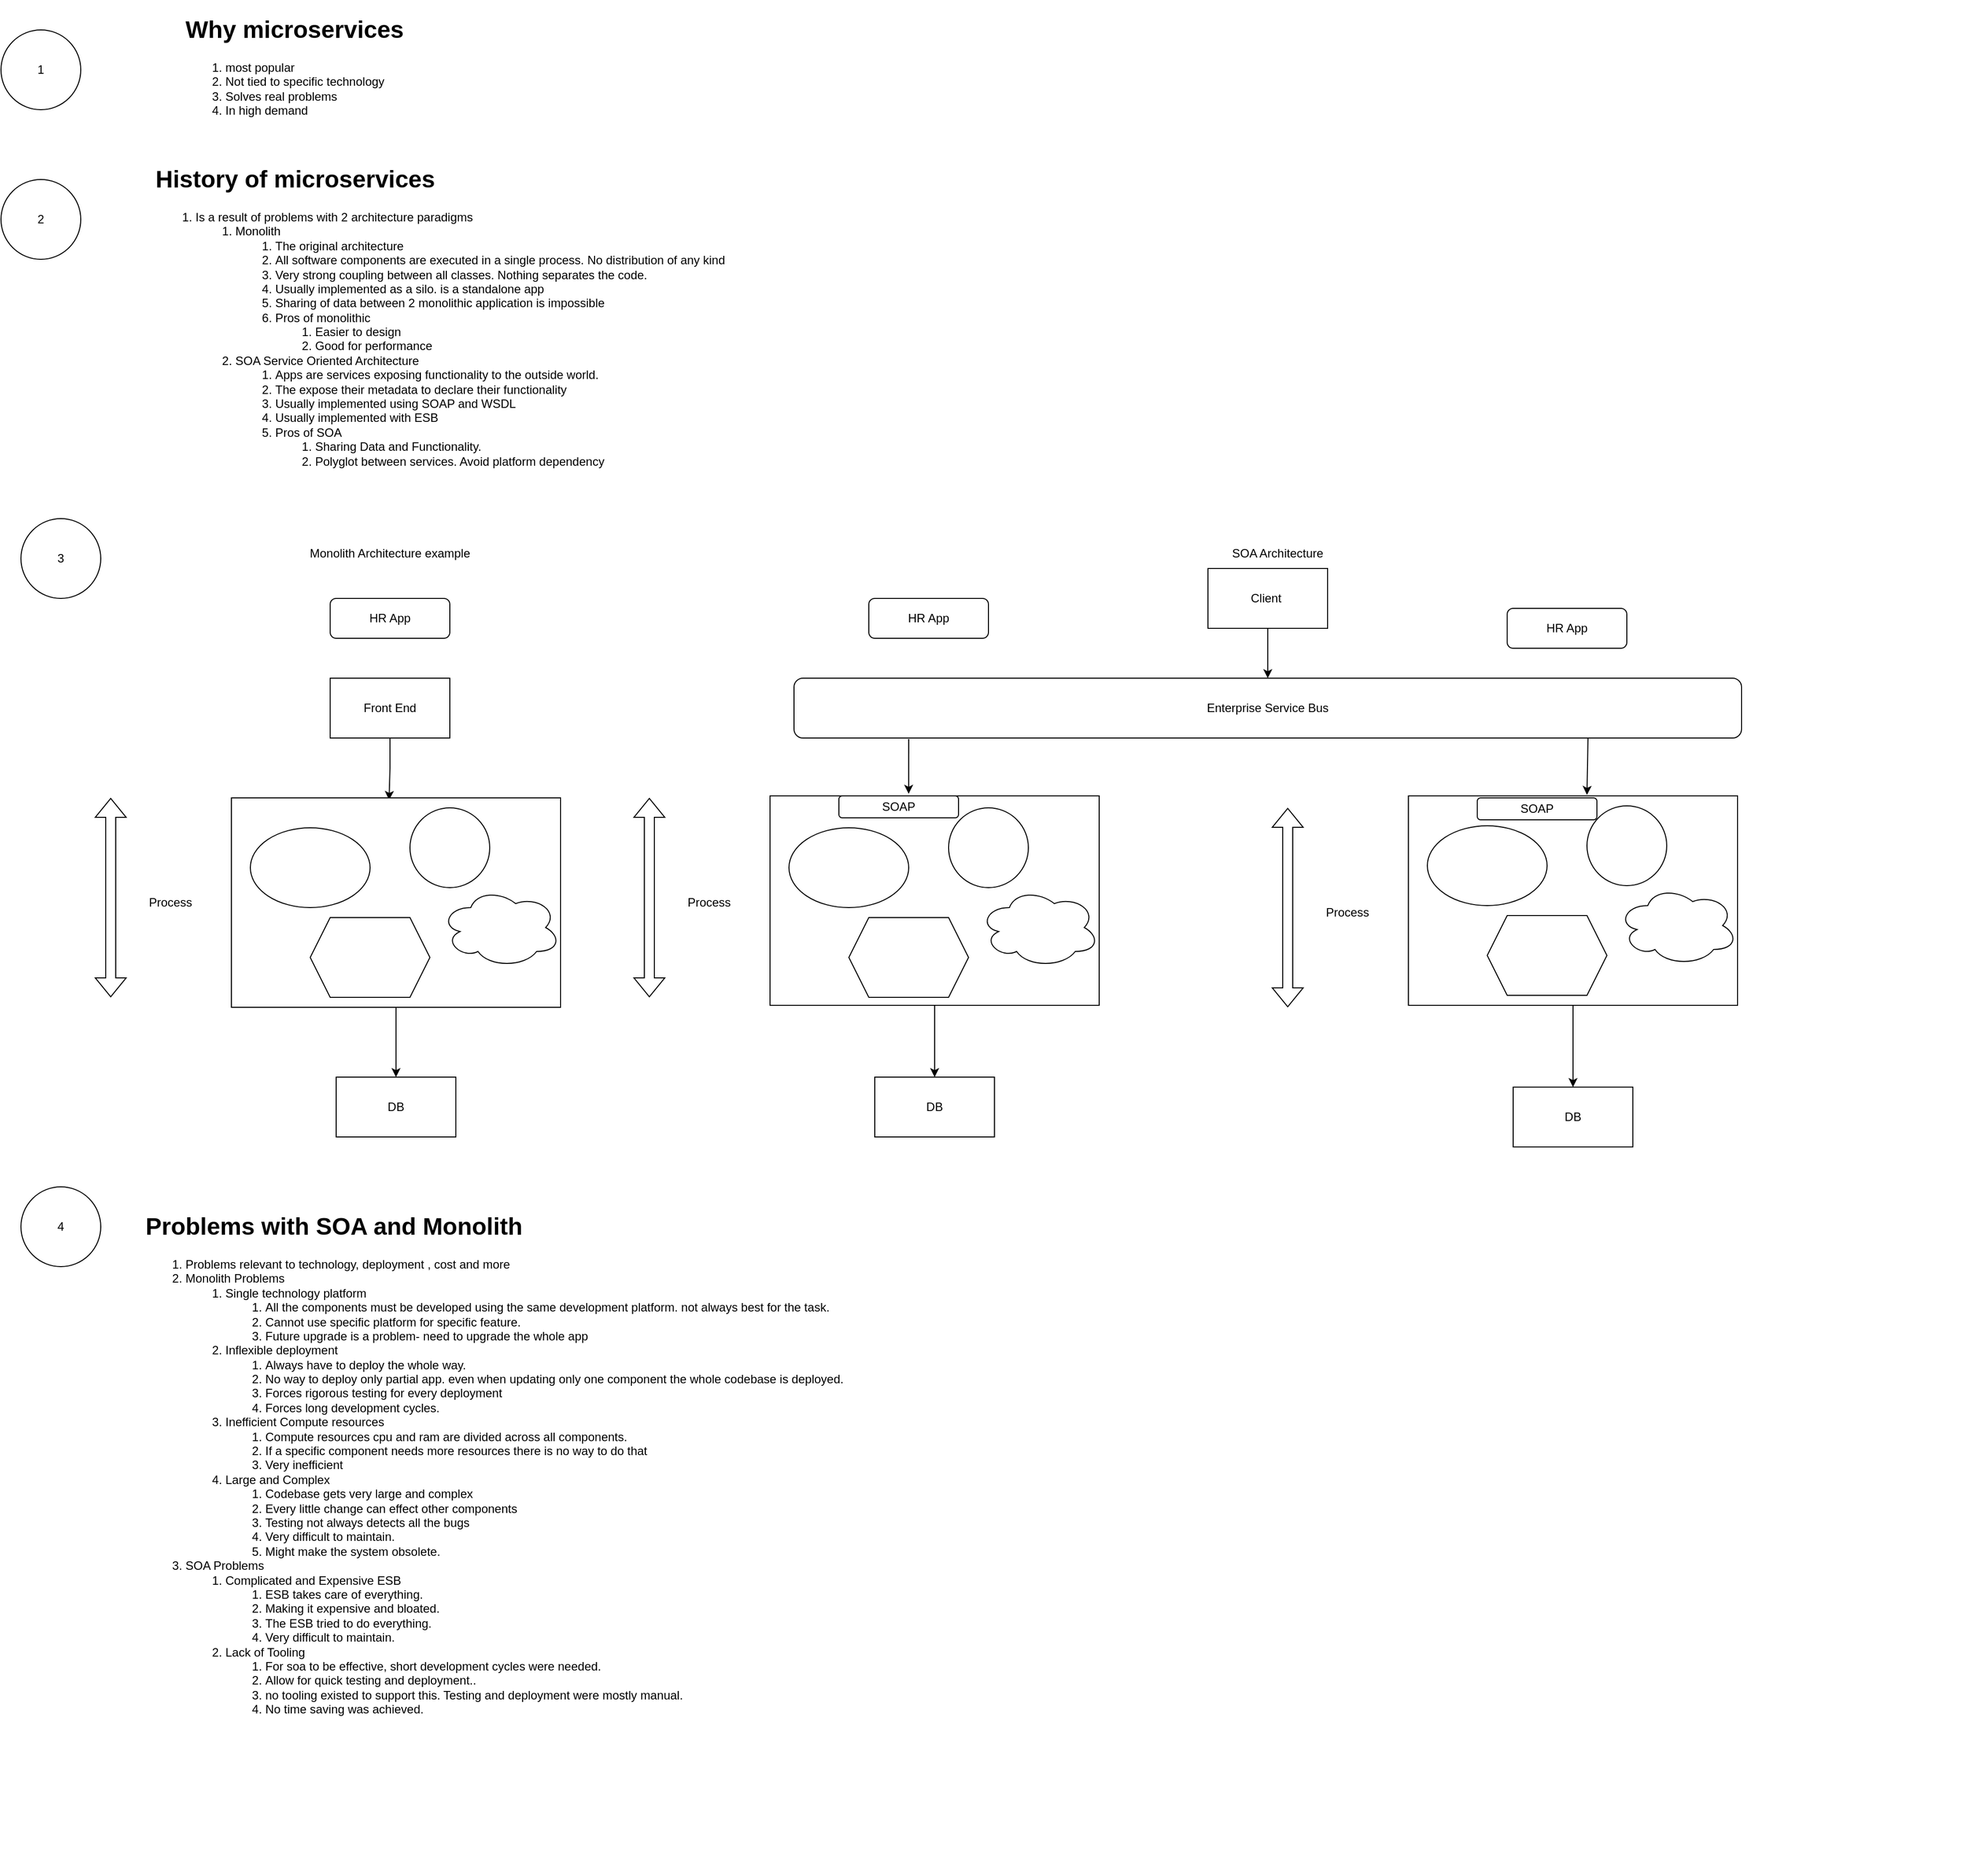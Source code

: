 <mxfile version="21.4.0" type="github" pages="7">
  <diagram name="Introduction" id="pCYoApze2mlJDBtpFGO-">
    <mxGraphModel dx="954" dy="616" grid="1" gridSize="10" guides="1" tooltips="1" connect="1" arrows="1" fold="1" page="1" pageScale="1" pageWidth="3300" pageHeight="4681" math="0" shadow="0">
      <root>
        <mxCell id="0" />
        <mxCell id="1" parent="0" />
        <mxCell id="_pW_XKn8Rst2uhFRbYtF-1" value="&lt;h1&gt;Why microservices&lt;/h1&gt;&lt;div&gt;&lt;ol&gt;&lt;li&gt;most popular&lt;/li&gt;&lt;li&gt;Not tied to specific technology&lt;/li&gt;&lt;li&gt;Solves real problems&lt;/li&gt;&lt;li&gt;In high demand&lt;/li&gt;&lt;/ol&gt;&lt;/div&gt;" style="text;html=1;strokeColor=none;fillColor=none;spacing=5;spacingTop=-20;whiteSpace=wrap;overflow=hidden;rounded=0;" vertex="1" parent="1">
          <mxGeometry x="240" y="90" width="1790" height="120" as="geometry" />
        </mxCell>
        <mxCell id="_pW_XKn8Rst2uhFRbYtF-2" value="1" style="ellipse;whiteSpace=wrap;html=1;aspect=fixed;" vertex="1" parent="1">
          <mxGeometry x="60" y="110" width="80" height="80" as="geometry" />
        </mxCell>
        <mxCell id="_pW_XKn8Rst2uhFRbYtF-3" value="&lt;h1&gt;History of microservices&lt;/h1&gt;&lt;div&gt;&lt;ol&gt;&lt;li&gt;Is a result of problems with 2 architecture paradigms&lt;/li&gt;&lt;ol&gt;&lt;li&gt;Monolith&lt;/li&gt;&lt;ol&gt;&lt;li&gt;The original architecture&lt;/li&gt;&lt;li&gt;All software components are executed in a single process. No distribution of any kind&lt;/li&gt;&lt;li&gt;Very strong coupling between all classes. Nothing separates the code.&lt;/li&gt;&lt;li&gt;Usually implemented as a silo. is a standalone app&lt;/li&gt;&lt;li&gt;Sharing of data between 2 monolithic application is impossible&lt;/li&gt;&lt;li&gt;Pros of monolithic&lt;/li&gt;&lt;ol&gt;&lt;li&gt;Easier to design&lt;/li&gt;&lt;li&gt;Good for performance&amp;nbsp;&lt;/li&gt;&lt;/ol&gt;&lt;/ol&gt;&lt;li&gt;SOA Service Oriented Architecture&lt;/li&gt;&lt;ol&gt;&lt;li&gt;Apps are services exposing functionality to the outside world.&amp;nbsp;&lt;/li&gt;&lt;li&gt;The expose their metadata to declare their functionality&lt;/li&gt;&lt;li&gt;Usually implemented using SOAP and WSDL&lt;/li&gt;&lt;li&gt;Usually implemented with ESB&lt;/li&gt;&lt;li&gt;Pros of SOA&lt;/li&gt;&lt;ol&gt;&lt;li&gt;Sharing Data and Functionality.&lt;/li&gt;&lt;li&gt;Polyglot between services. Avoid platform dependency&lt;/li&gt;&lt;/ol&gt;&lt;/ol&gt;&lt;/ol&gt;&lt;/ol&gt;&lt;/div&gt;" style="text;html=1;strokeColor=none;fillColor=none;spacing=5;spacingTop=-20;whiteSpace=wrap;overflow=hidden;rounded=0;" vertex="1" parent="1">
          <mxGeometry x="210" y="240" width="1820" height="320" as="geometry" />
        </mxCell>
        <mxCell id="_pW_XKn8Rst2uhFRbYtF-4" value="2" style="ellipse;whiteSpace=wrap;html=1;aspect=fixed;" vertex="1" parent="1">
          <mxGeometry x="60" y="260" width="80" height="80" as="geometry" />
        </mxCell>
        <mxCell id="_pW_XKn8Rst2uhFRbYtF-5" value="3" style="ellipse;whiteSpace=wrap;html=1;aspect=fixed;" vertex="1" parent="1">
          <mxGeometry x="80" y="600" width="80" height="80" as="geometry" />
        </mxCell>
        <mxCell id="_pW_XKn8Rst2uhFRbYtF-6" value="Monolith Architecture example" style="text;html=1;strokeColor=none;fillColor=none;align=center;verticalAlign=middle;whiteSpace=wrap;rounded=0;" vertex="1" parent="1">
          <mxGeometry x="250" y="620" width="400" height="30" as="geometry" />
        </mxCell>
        <mxCell id="_pW_XKn8Rst2uhFRbYtF-7" value="HR App" style="rounded=1;whiteSpace=wrap;html=1;" vertex="1" parent="1">
          <mxGeometry x="390" y="680" width="120" height="40" as="geometry" />
        </mxCell>
        <mxCell id="_pW_XKn8Rst2uhFRbYtF-14" style="edgeStyle=orthogonalEdgeStyle;rounded=0;orthogonalLoop=1;jettySize=auto;html=1;entryX=0.479;entryY=0.01;entryDx=0;entryDy=0;entryPerimeter=0;" edge="1" parent="1" source="_pW_XKn8Rst2uhFRbYtF-8" target="_pW_XKn8Rst2uhFRbYtF-9">
          <mxGeometry relative="1" as="geometry" />
        </mxCell>
        <mxCell id="_pW_XKn8Rst2uhFRbYtF-8" value="Front End" style="rounded=0;whiteSpace=wrap;html=1;" vertex="1" parent="1">
          <mxGeometry x="390" y="760" width="120" height="60" as="geometry" />
        </mxCell>
        <mxCell id="_pW_XKn8Rst2uhFRbYtF-17" value="" style="edgeStyle=orthogonalEdgeStyle;rounded=0;orthogonalLoop=1;jettySize=auto;html=1;" edge="1" parent="1" source="_pW_XKn8Rst2uhFRbYtF-9" target="_pW_XKn8Rst2uhFRbYtF-16">
          <mxGeometry relative="1" as="geometry" />
        </mxCell>
        <mxCell id="_pW_XKn8Rst2uhFRbYtF-9" value="" style="rounded=0;whiteSpace=wrap;html=1;" vertex="1" parent="1">
          <mxGeometry x="291" y="880" width="330" height="210" as="geometry" />
        </mxCell>
        <mxCell id="_pW_XKn8Rst2uhFRbYtF-10" value="" style="ellipse;whiteSpace=wrap;html=1;" vertex="1" parent="1">
          <mxGeometry x="310" y="910" width="120" height="80" as="geometry" />
        </mxCell>
        <mxCell id="_pW_XKn8Rst2uhFRbYtF-11" value="" style="ellipse;whiteSpace=wrap;html=1;aspect=fixed;" vertex="1" parent="1">
          <mxGeometry x="470" y="890" width="80" height="80" as="geometry" />
        </mxCell>
        <mxCell id="_pW_XKn8Rst2uhFRbYtF-12" value="" style="shape=hexagon;perimeter=hexagonPerimeter2;whiteSpace=wrap;html=1;fixedSize=1;" vertex="1" parent="1">
          <mxGeometry x="370" y="1000" width="120" height="80" as="geometry" />
        </mxCell>
        <mxCell id="_pW_XKn8Rst2uhFRbYtF-15" value="" style="ellipse;shape=cloud;whiteSpace=wrap;html=1;" vertex="1" parent="1">
          <mxGeometry x="501" y="970" width="120" height="80" as="geometry" />
        </mxCell>
        <mxCell id="_pW_XKn8Rst2uhFRbYtF-16" value="DB" style="rounded=0;whiteSpace=wrap;html=1;" vertex="1" parent="1">
          <mxGeometry x="396" y="1160" width="120" height="60" as="geometry" />
        </mxCell>
        <mxCell id="_pW_XKn8Rst2uhFRbYtF-18" value="" style="shape=flexArrow;endArrow=classic;startArrow=classic;html=1;rounded=0;" edge="1" parent="1">
          <mxGeometry width="100" height="100" relative="1" as="geometry">
            <mxPoint x="170" y="1080" as="sourcePoint" />
            <mxPoint x="170" y="880" as="targetPoint" />
          </mxGeometry>
        </mxCell>
        <mxCell id="_pW_XKn8Rst2uhFRbYtF-19" value="Process" style="text;html=1;strokeColor=none;fillColor=none;align=center;verticalAlign=middle;whiteSpace=wrap;rounded=0;" vertex="1" parent="1">
          <mxGeometry x="200" y="970" width="60" height="30" as="geometry" />
        </mxCell>
        <mxCell id="_pW_XKn8Rst2uhFRbYtF-20" value="SOA Architecture" style="text;html=1;strokeColor=none;fillColor=none;align=center;verticalAlign=middle;whiteSpace=wrap;rounded=0;" vertex="1" parent="1">
          <mxGeometry x="1140" y="620" width="400" height="30" as="geometry" />
        </mxCell>
        <mxCell id="_pW_XKn8Rst2uhFRbYtF-21" value="HR App" style="rounded=1;whiteSpace=wrap;html=1;" vertex="1" parent="1">
          <mxGeometry x="930" y="680" width="120" height="40" as="geometry" />
        </mxCell>
        <mxCell id="_pW_XKn8Rst2uhFRbYtF-24" value="" style="edgeStyle=orthogonalEdgeStyle;rounded=0;orthogonalLoop=1;jettySize=auto;html=1;" edge="1" parent="1" source="_pW_XKn8Rst2uhFRbYtF-25" target="_pW_XKn8Rst2uhFRbYtF-30">
          <mxGeometry relative="1" as="geometry" />
        </mxCell>
        <mxCell id="_pW_XKn8Rst2uhFRbYtF-25" value="" style="rounded=0;whiteSpace=wrap;html=1;" vertex="1" parent="1">
          <mxGeometry x="831" y="878" width="330" height="210" as="geometry" />
        </mxCell>
        <mxCell id="_pW_XKn8Rst2uhFRbYtF-26" value="" style="ellipse;whiteSpace=wrap;html=1;" vertex="1" parent="1">
          <mxGeometry x="850" y="910" width="120" height="80" as="geometry" />
        </mxCell>
        <mxCell id="_pW_XKn8Rst2uhFRbYtF-27" value="" style="ellipse;whiteSpace=wrap;html=1;aspect=fixed;" vertex="1" parent="1">
          <mxGeometry x="1010" y="890" width="80" height="80" as="geometry" />
        </mxCell>
        <mxCell id="_pW_XKn8Rst2uhFRbYtF-28" value="" style="shape=hexagon;perimeter=hexagonPerimeter2;whiteSpace=wrap;html=1;fixedSize=1;" vertex="1" parent="1">
          <mxGeometry x="910" y="1000" width="120" height="80" as="geometry" />
        </mxCell>
        <mxCell id="_pW_XKn8Rst2uhFRbYtF-29" value="" style="ellipse;shape=cloud;whiteSpace=wrap;html=1;" vertex="1" parent="1">
          <mxGeometry x="1041" y="970" width="120" height="80" as="geometry" />
        </mxCell>
        <mxCell id="_pW_XKn8Rst2uhFRbYtF-30" value="DB" style="rounded=0;whiteSpace=wrap;html=1;" vertex="1" parent="1">
          <mxGeometry x="936" y="1160" width="120" height="60" as="geometry" />
        </mxCell>
        <mxCell id="_pW_XKn8Rst2uhFRbYtF-31" value="" style="shape=flexArrow;endArrow=classic;startArrow=classic;html=1;rounded=0;" edge="1" parent="1">
          <mxGeometry width="100" height="100" relative="1" as="geometry">
            <mxPoint x="710" y="1080" as="sourcePoint" />
            <mxPoint x="710" y="880" as="targetPoint" />
          </mxGeometry>
        </mxCell>
        <mxCell id="_pW_XKn8Rst2uhFRbYtF-32" value="Process" style="text;html=1;strokeColor=none;fillColor=none;align=center;verticalAlign=middle;whiteSpace=wrap;rounded=0;" vertex="1" parent="1">
          <mxGeometry x="740" y="970" width="60" height="30" as="geometry" />
        </mxCell>
        <mxCell id="_pW_XKn8Rst2uhFRbYtF-33" value="HR App" style="rounded=1;whiteSpace=wrap;html=1;" vertex="1" parent="1">
          <mxGeometry x="1570" y="690" width="120" height="40" as="geometry" />
        </mxCell>
        <mxCell id="_pW_XKn8Rst2uhFRbYtF-50" value="" style="edgeStyle=orthogonalEdgeStyle;rounded=0;orthogonalLoop=1;jettySize=auto;html=1;" edge="1" parent="1" source="_pW_XKn8Rst2uhFRbYtF-35" target="_pW_XKn8Rst2uhFRbYtF-45">
          <mxGeometry relative="1" as="geometry" />
        </mxCell>
        <mxCell id="_pW_XKn8Rst2uhFRbYtF-35" value="Client&amp;nbsp;" style="rounded=0;whiteSpace=wrap;html=1;" vertex="1" parent="1">
          <mxGeometry x="1270" y="650" width="120" height="60" as="geometry" />
        </mxCell>
        <mxCell id="_pW_XKn8Rst2uhFRbYtF-36" value="" style="edgeStyle=orthogonalEdgeStyle;rounded=0;orthogonalLoop=1;jettySize=auto;html=1;" edge="1" parent="1" source="_pW_XKn8Rst2uhFRbYtF-37" target="_pW_XKn8Rst2uhFRbYtF-42">
          <mxGeometry relative="1" as="geometry" />
        </mxCell>
        <mxCell id="_pW_XKn8Rst2uhFRbYtF-37" value="" style="rounded=0;whiteSpace=wrap;html=1;" vertex="1" parent="1">
          <mxGeometry x="1471" y="878" width="330" height="210" as="geometry" />
        </mxCell>
        <mxCell id="_pW_XKn8Rst2uhFRbYtF-38" value="" style="ellipse;whiteSpace=wrap;html=1;" vertex="1" parent="1">
          <mxGeometry x="1490" y="908" width="120" height="80" as="geometry" />
        </mxCell>
        <mxCell id="_pW_XKn8Rst2uhFRbYtF-39" value="" style="ellipse;whiteSpace=wrap;html=1;aspect=fixed;" vertex="1" parent="1">
          <mxGeometry x="1650" y="888" width="80" height="80" as="geometry" />
        </mxCell>
        <mxCell id="_pW_XKn8Rst2uhFRbYtF-40" value="" style="shape=hexagon;perimeter=hexagonPerimeter2;whiteSpace=wrap;html=1;fixedSize=1;" vertex="1" parent="1">
          <mxGeometry x="1550" y="998" width="120" height="80" as="geometry" />
        </mxCell>
        <mxCell id="_pW_XKn8Rst2uhFRbYtF-41" value="" style="ellipse;shape=cloud;whiteSpace=wrap;html=1;" vertex="1" parent="1">
          <mxGeometry x="1681" y="968" width="120" height="80" as="geometry" />
        </mxCell>
        <mxCell id="_pW_XKn8Rst2uhFRbYtF-42" value="DB" style="rounded=0;whiteSpace=wrap;html=1;" vertex="1" parent="1">
          <mxGeometry x="1576" y="1170" width="120" height="60" as="geometry" />
        </mxCell>
        <mxCell id="_pW_XKn8Rst2uhFRbYtF-43" value="" style="shape=flexArrow;endArrow=classic;startArrow=classic;html=1;rounded=0;" edge="1" parent="1">
          <mxGeometry width="100" height="100" relative="1" as="geometry">
            <mxPoint x="1350" y="1090" as="sourcePoint" />
            <mxPoint x="1350" y="890" as="targetPoint" />
          </mxGeometry>
        </mxCell>
        <mxCell id="_pW_XKn8Rst2uhFRbYtF-44" value="Process" style="text;html=1;strokeColor=none;fillColor=none;align=center;verticalAlign=middle;whiteSpace=wrap;rounded=0;" vertex="1" parent="1">
          <mxGeometry x="1380" y="980" width="60" height="30" as="geometry" />
        </mxCell>
        <mxCell id="_pW_XKn8Rst2uhFRbYtF-45" value="Enterprise Service Bus" style="rounded=1;whiteSpace=wrap;html=1;" vertex="1" parent="1">
          <mxGeometry x="855" y="760" width="950" height="60" as="geometry" />
        </mxCell>
        <mxCell id="_pW_XKn8Rst2uhFRbYtF-46" value="" style="endArrow=classic;html=1;rounded=0;entryX=0.412;entryY=-0.01;entryDx=0;entryDy=0;entryPerimeter=0;" edge="1" parent="1">
          <mxGeometry width="50" height="50" relative="1" as="geometry">
            <mxPoint x="970" y="821" as="sourcePoint" />
            <mxPoint x="969.96" y="875.9" as="targetPoint" />
          </mxGeometry>
        </mxCell>
        <mxCell id="_pW_XKn8Rst2uhFRbYtF-47" value="" style="endArrow=classic;html=1;rounded=0;exitX=0.124;exitY=1.017;exitDx=0;exitDy=0;exitPerimeter=0;entryX=0.412;entryY=-0.01;entryDx=0;entryDy=0;entryPerimeter=0;" edge="1" parent="1">
          <mxGeometry width="50" height="50" relative="1" as="geometry">
            <mxPoint x="1651" y="820" as="sourcePoint" />
            <mxPoint x="1650" y="877" as="targetPoint" />
          </mxGeometry>
        </mxCell>
        <mxCell id="_pW_XKn8Rst2uhFRbYtF-48" value="SOAP" style="rounded=1;whiteSpace=wrap;html=1;" vertex="1" parent="1">
          <mxGeometry x="900" y="878" width="120" height="22" as="geometry" />
        </mxCell>
        <mxCell id="_pW_XKn8Rst2uhFRbYtF-49" value="SOAP" style="rounded=1;whiteSpace=wrap;html=1;" vertex="1" parent="1">
          <mxGeometry x="1540" y="880" width="120" height="22" as="geometry" />
        </mxCell>
        <mxCell id="_pW_XKn8Rst2uhFRbYtF-51" value="4" style="ellipse;whiteSpace=wrap;html=1;aspect=fixed;" vertex="1" parent="1">
          <mxGeometry x="80" y="1270" width="80" height="80" as="geometry" />
        </mxCell>
        <mxCell id="_pW_XKn8Rst2uhFRbYtF-53" value="&lt;h1&gt;Problems with SOA and Monolith&lt;/h1&gt;&lt;div&gt;&lt;ol&gt;&lt;li&gt;Problems relevant to technology, deployment , cost and more&lt;/li&gt;&lt;li&gt;Monolith Problems&lt;/li&gt;&lt;ol&gt;&lt;li&gt;Single technology platform&lt;/li&gt;&lt;ol&gt;&lt;li&gt;All the components must be developed using the same development platform. not always best for the task.&lt;/li&gt;&lt;li&gt;Cannot use specific platform for specific feature.&lt;/li&gt;&lt;li&gt;Future upgrade is a problem- need to upgrade the whole app&lt;/li&gt;&lt;/ol&gt;&lt;li&gt;Inflexible deployment&lt;/li&gt;&lt;ol&gt;&lt;li&gt;Always have to deploy the whole way.&lt;/li&gt;&lt;li&gt;No way to deploy only partial app. even when updating only one component the whole codebase is deployed.&amp;nbsp;&lt;/li&gt;&lt;li&gt;Forces rigorous testing for every deployment&lt;/li&gt;&lt;li&gt;Forces long development cycles.&amp;nbsp;&lt;/li&gt;&lt;/ol&gt;&lt;li&gt;Inefficient Compute resources&lt;/li&gt;&lt;ol&gt;&lt;li&gt;Compute resources cpu and ram are divided across all components.&amp;nbsp;&lt;/li&gt;&lt;li&gt;If a specific component needs more resources there is no way to do that&lt;/li&gt;&lt;li&gt;Very inefficient&lt;/li&gt;&lt;/ol&gt;&lt;li&gt;Large and Complex&lt;/li&gt;&lt;ol&gt;&lt;li&gt;Codebase gets very large and complex&lt;/li&gt;&lt;li&gt;Every little change can effect other components&lt;/li&gt;&lt;li&gt;Testing not always detects all the bugs&lt;/li&gt;&lt;li&gt;Very difficult to maintain.&lt;/li&gt;&lt;li&gt;Might make the system obsolete.&amp;nbsp;&lt;/li&gt;&lt;/ol&gt;&lt;/ol&gt;&lt;li&gt;SOA Problems&lt;/li&gt;&lt;ol&gt;&lt;li&gt;Complicated and Expensive ESB&lt;/li&gt;&lt;ol&gt;&lt;li&gt;ESB takes care of everything.&lt;/li&gt;&lt;li&gt;Making it expensive and bloated.&amp;nbsp;&lt;/li&gt;&lt;li&gt;The ESB tried to do everything.&amp;nbsp;&lt;/li&gt;&lt;li&gt;Very difficult to maintain.&amp;nbsp;&lt;/li&gt;&lt;/ol&gt;&lt;li&gt;Lack of Tooling&lt;/li&gt;&lt;ol&gt;&lt;li&gt;For soa to be effective, short development cycles were needed.&amp;nbsp;&lt;/li&gt;&lt;li&gt;Allow for quick testing and deployment..&lt;/li&gt;&lt;li&gt;no tooling existed to support this. Testing and deployment were mostly manual.&amp;nbsp;&lt;/li&gt;&lt;li&gt;No time saving was achieved.&amp;nbsp;&lt;/li&gt;&lt;/ol&gt;&lt;/ol&gt;&lt;/ol&gt;&lt;/div&gt;" style="text;html=1;strokeColor=none;fillColor=none;spacing=5;spacingTop=-20;whiteSpace=wrap;overflow=hidden;rounded=0;" vertex="1" parent="1">
          <mxGeometry x="200" y="1290" width="1610" height="670" as="geometry" />
        </mxCell>
      </root>
    </mxGraphModel>
  </diagram>
  <diagram id="VmSBWSyXRmZxIbdGEE5O" name="Microservices Architecture">
    <mxGraphModel dx="954" dy="616" grid="1" gridSize="10" guides="1" tooltips="1" connect="1" arrows="1" fold="1" page="1" pageScale="1" pageWidth="3300" pageHeight="4681" math="0" shadow="0">
      <root>
        <mxCell id="0" />
        <mxCell id="1" parent="0" />
        <mxCell id="RjmY9fZh-co9vOFQIdaa-1" value="&lt;h1&gt;Microservices Architecture&lt;/h1&gt;&lt;div&gt;&lt;ol&gt;&lt;li&gt;Make it modular with simple API&lt;/li&gt;&lt;li&gt;Characteristics of MS&lt;/li&gt;&lt;ol&gt;&lt;li&gt;Componentization via Services&lt;/li&gt;&lt;ol&gt;&lt;li&gt;Modular design is always a good idea.&amp;nbsp;&lt;/li&gt;&lt;li&gt;Components are the parts that together compose the software.&amp;nbsp;&lt;/li&gt;&lt;li&gt;modularity can be achieved using&amp;nbsp;&lt;/li&gt;&lt;ol&gt;&lt;li&gt;Libraries - called directly within the process.&amp;nbsp;&lt;/li&gt;&lt;li&gt;Services - called by out of process mechanisms (WEB API, RPC)&lt;/li&gt;&lt;/ol&gt;&lt;li&gt;Modularity can be achieved using services.&amp;nbsp; -&amp;nbsp;&lt;/li&gt;&lt;li&gt;Libraries can be used within a service.&amp;nbsp;&lt;/li&gt;&lt;li&gt;This helps in independent deployment.&amp;nbsp;&lt;/li&gt;&lt;li&gt;Well defined interface&lt;/li&gt;&lt;/ol&gt;&lt;li&gt;Organized around business capabilities&lt;/li&gt;&lt;ol&gt;&lt;li&gt;Traditional projects have teams with horizontal responsibilities, UI,API,Logic, DB etc.&lt;/li&gt;&lt;li&gt;Every service is handled by a single team responsible for all aspects.&lt;/li&gt;&lt;li&gt;Helps in quick development.&lt;/li&gt;&lt;li&gt;Well defined boundaries.&lt;/li&gt;&lt;/ol&gt;&lt;li&gt;Products not projects.&amp;nbsp;&lt;/li&gt;&lt;ol&gt;&lt;ol&gt;&lt;li&gt;the goal is to deliver a working product.&amp;nbsp;&lt;/li&gt;&lt;li&gt;Product needs ongoing support and requires close relationship with the customer.&amp;nbsp;&lt;/li&gt;&lt;li&gt;Team is responsible for the MS after the delivery too.&amp;nbsp;&lt;/li&gt;&lt;li&gt;Increase customer satisfaction.&amp;nbsp;&lt;/li&gt;&lt;li&gt;Change developers mindset.&amp;nbsp;&lt;/li&gt;&lt;/ol&gt;&lt;/ol&gt;&lt;li&gt;Smart endpoints and Dumb pipes&lt;/li&gt;&lt;ol&gt;&lt;li&gt;Use dumb pipes - simple protocols&lt;/li&gt;&lt;li&gt;Strive to use what the web already offers. Usually REST API, the simplest API in existence.&amp;nbsp;&lt;/li&gt;&lt;li&gt;Direct connection between services is not a good idea.&amp;nbsp;&lt;/li&gt;&lt;li&gt;Better solution is to use dicovery service or a gateway.&lt;/li&gt;&lt;li&gt;Accelerate development&lt;/li&gt;&lt;li&gt;Make the app easier to maintain.&amp;nbsp;&lt;/li&gt;&lt;/ol&gt;&lt;li&gt;Decentralized Governance&lt;/li&gt;&lt;ol&gt;&lt;li&gt;With microservices each team makes its own decisions.platform, database, logs etc.&lt;/li&gt;&lt;li&gt;Each team is fully responsible for its services.&amp;nbsp;&lt;/li&gt;&lt;li&gt;Enabled by the loosely coupled nature of microservices.&amp;nbsp;&lt;/li&gt;&lt;li&gt;Enable making the optimal technology decisions for the specific service.&amp;nbsp;&lt;/li&gt;&lt;/ol&gt;&lt;li&gt;Decentralized Data Management&lt;/li&gt;&lt;ol&gt;&lt;li&gt;Each service has its own database.&lt;/li&gt;&lt;li&gt;Not always possible - raises problems like data duplication and distributed transactions.&lt;/li&gt;&lt;li&gt;Right tool for the right task.&lt;/li&gt;&lt;li&gt;Encourages isolation&lt;/li&gt;&lt;/ol&gt;&lt;li&gt;Infrastructure Automation&lt;/li&gt;&lt;ol&gt;&lt;li&gt;Tooling helps is automated Testing and automated deployment&lt;/li&gt;&lt;li&gt;Automation and short deployment cycles are a must.&amp;nbsp;&lt;/li&gt;&lt;/ol&gt;&lt;li&gt;Design for Failure&lt;/li&gt;&lt;ol&gt;&lt;li&gt;There are. lot of processes and a lot of network traffic, chances that it will go wrong&lt;/li&gt;&lt;li&gt;Code must assume failure can happen and handle it gracefully.&amp;nbsp;&lt;/li&gt;&lt;li&gt;Extensive loging and monitoring should be in place.&amp;nbsp;&lt;/li&gt;&lt;/ol&gt;&lt;li&gt;Evolutionary Design&lt;/li&gt;&lt;ol&gt;&lt;li&gt;The move should be gradual&lt;/li&gt;&lt;li&gt;No need to break everything apart.&amp;nbsp;&lt;/li&gt;&lt;li&gt;Start small and upgrade each part separately&lt;/li&gt;&lt;/ol&gt;&lt;li&gt;Summary&lt;/li&gt;&lt;ol&gt;&lt;li&gt;These are guidelines, not mandatory instructions.&amp;nbsp;&lt;/li&gt;&lt;li&gt;World is rapid changing.&amp;nbsp;&lt;/li&gt;&lt;li&gt;Most important attributes&lt;/li&gt;&lt;ol&gt;&lt;li&gt;Componentization&lt;/li&gt;&lt;li&gt;Organized around business capabilities.&amp;nbsp;&lt;/li&gt;&lt;li&gt;Decentralized Governance.&amp;nbsp;&lt;/li&gt;&lt;li&gt;Decentralized data management (when possible)&lt;/li&gt;&lt;li&gt;Infrastructure automation.&lt;/li&gt;&lt;/ol&gt;&lt;/ol&gt;&lt;/ol&gt;&lt;/ol&gt;&lt;/div&gt;" style="text;html=1;strokeColor=none;fillColor=none;spacing=5;spacingTop=-20;whiteSpace=wrap;overflow=hidden;rounded=0;" vertex="1" parent="1">
          <mxGeometry x="230" y="90" width="1800" height="990" as="geometry" />
        </mxCell>
        <mxCell id="RjmY9fZh-co9vOFQIdaa-2" value="1" style="ellipse;whiteSpace=wrap;html=1;aspect=fixed;" vertex="1" parent="1">
          <mxGeometry x="60" y="110" width="80" height="80" as="geometry" />
        </mxCell>
      </root>
    </mxGraphModel>
  </diagram>
  <diagram id="My3x1B4DMbfHm0b3hGsE" name="Problems solved by Microservices">
    <mxGraphModel dx="954" dy="616" grid="1" gridSize="10" guides="1" tooltips="1" connect="1" arrows="1" fold="1" page="1" pageScale="1" pageWidth="3300" pageHeight="4681" math="0" shadow="0">
      <root>
        <mxCell id="0" />
        <mxCell id="1" parent="0" />
        <mxCell id="WpojWRpCGX4HzJBxjbyE-1" value="&lt;h1&gt;Problems Solved by MS&lt;/h1&gt;&lt;div&gt;&lt;ol&gt;&lt;li&gt;Single Technology platform problem&lt;/li&gt;&lt;ol&gt;&lt;li&gt;The decentralized governance attribute solves this problem&lt;/li&gt;&lt;li&gt;Each team has its own architecture and hence solves the problem.&lt;/li&gt;&lt;li&gt;The team can select its own technology platform&lt;/li&gt;&lt;/ol&gt;&lt;li&gt;&lt;span style=&quot;background-color: initial;&quot;&gt;Inflexible Deployment&lt;/span&gt;&lt;/li&gt;&lt;ol&gt;&lt;li&gt;The compentization via services solves this problem.&amp;nbsp;&lt;/li&gt;&lt;li&gt;Each service has loose coupling and hence allows independent deployment.&amp;nbsp;&lt;/li&gt;&lt;li&gt;The decentralized data management also solves this problem&lt;/li&gt;&lt;/ol&gt;&lt;li&gt;&lt;span style=&quot;background-color: initial;&quot;&gt;Inefficient Compute resources&lt;/span&gt;&amp;nbsp;&lt;/li&gt;&lt;ol&gt;&lt;li style=&quot;border-color: var(--border-color);&quot;&gt;The compentization via services solves this problem.&amp;nbsp;&lt;/li&gt;&lt;li&gt;Each service runs on a process so the compute can be allocated based on requirement.&lt;/li&gt;&lt;/ol&gt;&lt;li&gt;Large and Complex&lt;/li&gt;&lt;ol&gt;&lt;li style=&quot;border-color: var(--border-color);&quot;&gt;The compentization via services solves this problem.&amp;nbsp;&lt;/li&gt;&lt;li&gt;We get well defined boundaries for each service.&lt;/li&gt;&lt;li&gt;Separating the system into services makes it easier to maintain.&lt;/li&gt;&lt;li style=&quot;border-color: var(--border-color);&quot;&gt;The decentralized data management also solves this problem&lt;br&gt;&lt;/li&gt;&lt;li style=&quot;border-color: var(--border-color);&quot;&gt;The organized around business capability also helps solve this problem.&lt;/li&gt;&lt;/ol&gt;&lt;li&gt;Complicated and Expensive ESB&lt;/li&gt;&lt;ol&gt;&lt;li&gt;the smart end points and dumb pipes solve this problem.&lt;/li&gt;&lt;li&gt;It uses rest and is the simplest form of communication.&lt;/li&gt;&lt;li&gt;The service itself provides smart end points that transfer the required data from one service to another.&amp;nbsp;&amp;nbsp;&lt;/li&gt;&lt;/ol&gt;&lt;li&gt;Lack of tooling&lt;/li&gt;&lt;ol&gt;&lt;li&gt;The infrastructure automation attribute solves the problem.&lt;/li&gt;&lt;li&gt;This automates testing and deployment, thus providing short deployment cycles. making the architecture moe efficient and effective.&lt;/li&gt;&lt;/ol&gt;&lt;/ol&gt;&lt;/div&gt;" style="text;html=1;strokeColor=none;fillColor=none;spacing=5;spacingTop=-20;whiteSpace=wrap;overflow=hidden;rounded=0;" vertex="1" parent="1">
          <mxGeometry x="230" y="90" width="1800" height="990" as="geometry" />
        </mxCell>
        <mxCell id="WpojWRpCGX4HzJBxjbyE-2" value="1" style="ellipse;whiteSpace=wrap;html=1;aspect=fixed;" vertex="1" parent="1">
          <mxGeometry x="60" y="110" width="80" height="80" as="geometry" />
        </mxCell>
      </root>
    </mxGraphModel>
  </diagram>
  <diagram id="sMO_ZLFPs1do2us0DImt" name="Designing Microservices architecture">
    <mxGraphModel dx="954" dy="616" grid="1" gridSize="10" guides="1" tooltips="1" connect="1" arrows="1" fold="1" page="1" pageScale="1" pageWidth="3300" pageHeight="4681" math="0" shadow="0">
      <root>
        <mxCell id="0" />
        <mxCell id="1" parent="0" />
        <mxCell id="76dl61g1S3oh7y2TEsYR-1" value="&lt;h1&gt;Designing MS Architecture&lt;/h1&gt;&lt;div&gt;&lt;ol&gt;&lt;li&gt;Architecture Process&lt;/li&gt;&lt;ol&gt;&lt;li&gt;Has to be a methodical process.&amp;nbsp;&lt;/li&gt;&lt;li&gt;Do not rush into deployment&lt;/li&gt;&lt;li&gt;Plan mode and code less. Critical to the success of the system.&amp;nbsp;&lt;/li&gt;&lt;li&gt;The Process&lt;/li&gt;&lt;ol&gt;&lt;li&gt;Understand the systems requirements&lt;/li&gt;&lt;li&gt;Understand the non functional requirements&lt;/li&gt;&lt;li&gt;Map the components&lt;/li&gt;&lt;ol&gt;&lt;li&gt;Map the components&lt;/li&gt;&lt;ol&gt;&lt;li&gt;Single most important step in the process.&lt;/li&gt;&lt;li&gt;Determines how the system will look like in the wrong run&lt;/li&gt;&lt;li&gt;Once set not easy to change.&amp;nbsp;&lt;/li&gt;&lt;li&gt;Defining the various components of the system.&amp;nbsp;&lt;/li&gt;&lt;li&gt;Remember components = services&lt;/li&gt;&lt;li&gt;Mapping should be based on&amp;nbsp;&lt;/li&gt;&lt;ol&gt;&lt;li&gt;Business Requirements&lt;/li&gt;&lt;ol&gt;&lt;li&gt;Collection of requirements around a specific business capability eg) orders management received by customers&lt;/li&gt;&lt;/ol&gt;&lt;li&gt;Functional Autonomy&lt;/li&gt;&lt;ol&gt;&lt;li&gt;The maximum functionality that does not involve other business requirements.&lt;/li&gt;&lt;li&gt;Almost impossible to have complete decoupling. The real creativity is to make it less dependent as possible&lt;/li&gt;&lt;/ol&gt;&lt;li&gt;Data Entities&lt;/li&gt;&lt;ol&gt;&lt;li&gt;Service is designed around well specified data entities&lt;/li&gt;&lt;li&gt;Identify the major entities in the system.&lt;/li&gt;&lt;li&gt;Data can be related to other entities but just by their ID&lt;/li&gt;&lt;/ol&gt;&lt;li&gt;Data Autonomy&lt;/li&gt;&lt;ol&gt;&lt;li&gt;The underlying data is an atomic unit.&amp;nbsp;&lt;/li&gt;&lt;li&gt;Service does not depend on data from other services to function properly&lt;/li&gt;&lt;/ol&gt;&lt;/ol&gt;&lt;li&gt;Cross Cutting services - services that provide system wide utilities.&lt;/li&gt;&lt;ol&gt;&lt;li&gt;Logging&lt;/li&gt;&lt;li&gt;Caching&lt;/li&gt;&lt;li&gt;user management&lt;/li&gt;&lt;/ol&gt;&lt;/ol&gt;&lt;li&gt;Communication Patterns&amp;nbsp;&lt;/li&gt;&lt;ol&gt;&lt;li&gt;Efficient communication services is crucial. hence important to choose the correct communication pattern.&lt;/li&gt;&lt;li&gt;Main patterns&amp;nbsp;&lt;/li&gt;&lt;ol&gt;&lt;li&gt;1-1 synch&lt;/li&gt;&lt;ol&gt;&lt;li&gt;A service calls for another service and waits for response.&amp;nbsp;&lt;/li&gt;&lt;li&gt;Used mainly when the calling service needs the data to continue processing&lt;/li&gt;&lt;li&gt;Pros - immediate response, error handling is simple, easy to implement&lt;/li&gt;&lt;li&gt;Cons - Performance, use it only when absolutely required. Direct communication can cause a spider web&lt;/li&gt;&lt;ol&gt;&lt;li&gt;Service Discovery approach&amp;nbsp;&lt;/li&gt;&lt;ol&gt;&lt;li&gt;Maintain another service that maintains a directory of all the service.&amp;nbsp;&lt;/li&gt;&lt;li&gt;The calling service will call this service and query the url of the service it wants to connect to.&amp;nbsp;&lt;/li&gt;&lt;/ol&gt;&lt;li&gt;Using a Gateway&lt;/li&gt;&lt;ol&gt;&lt;li&gt;Calling service goes to the gateway. The gateway knows the url and redirects&lt;/li&gt;&lt;/ol&gt;&lt;/ol&gt;&lt;/ol&gt;&lt;li&gt;1-1 asynch&lt;/li&gt;&lt;ol&gt;&lt;li&gt;A service calls another service and continues working. does not wait for response.&amp;nbsp;&lt;/li&gt;&lt;li&gt;Pros - obviously performance . there is no blocking.&amp;nbsp;&lt;/li&gt;&lt;li&gt;Cons -&amp;nbsp; needs more setup and error handling is difficult.&amp;nbsp;&lt;/li&gt;&lt;ol&gt;&lt;li&gt;Rabbit MQ can be used&lt;/li&gt;&lt;/ol&gt;&lt;/ol&gt;&lt;li&gt;Pub-Sub/Event Driven&lt;/li&gt;&lt;ol&gt;&lt;li&gt;A service wants to notify other services about an event.&amp;nbsp;&lt;/li&gt;&lt;li&gt;The service has no idea about how many services are listening&amp;nbsp;&lt;/li&gt;&lt;li&gt;Pros - performance and can notify multiple services at once.&lt;/li&gt;&lt;li&gt;Cons - requires complicated setup, difficult to handle error, and might cause load in the system&amp;nbsp;&lt;/li&gt;&lt;ol&gt;&lt;li&gt;Rabbit MQ, Azure event grid&lt;/li&gt;&lt;/ol&gt;&lt;/ol&gt;&lt;/ol&gt;&lt;/ol&gt;&lt;/ol&gt;&lt;li&gt;Select the technology stack&lt;/li&gt;&lt;ol&gt;&lt;li&gt;Development platform for backend - node and .net core are the best&amp;nbsp;&lt;/li&gt;&lt;li&gt;Data Store -&amp;nbsp;&lt;/li&gt;&lt;ol&gt;&lt;li&gt;4 types&lt;/li&gt;&lt;ol&gt;&lt;li&gt;Relational - tradition relational db, data stored in tables&amp;nbsp; Sql Server, MqSql, Postgres&lt;/li&gt;&lt;li&gt;noSql - emphasis on scale and performance, unstructured data and schema less. data stored in JSON format, mongo, couchbase, azure cosmos&lt;/li&gt;&lt;li&gt;Cache - stores in memory data for fast access, distributes data across nodes. stores serializable data eg)redis&lt;/li&gt;&lt;li&gt;Object Store - stores unstructured large data, documents photos and files azure blob, amazon s3, minio&lt;/li&gt;&lt;/ol&gt;&lt;/ol&gt;&lt;/ol&gt;&lt;li&gt;Design the architecture&lt;/li&gt;&lt;ol&gt;&lt;li&gt;Services architecture is no different from regular software.&lt;/li&gt;&lt;li&gt;Layers paradigm&lt;/li&gt;&lt;ol&gt;&lt;li&gt;represent horizontal functionality&amp;nbsp;&lt;/li&gt;&lt;ol&gt;&lt;li&gt;Expose User interface /API - UI (Expose API / json handling / Auth&lt;/li&gt;&lt;li&gt;Execute Logic - business logic (Validation / enrichment / computation)&lt;/li&gt;&lt;li&gt;Save retrieve data - Data access layer (connection handling / querying and saving data / transaction handling)&lt;/li&gt;&lt;/ol&gt;&lt;/ol&gt;&lt;/ol&gt;&lt;li&gt;Write architecture document&lt;/li&gt;&lt;li&gt;Support the team&lt;/li&gt;&lt;/ol&gt;&lt;/ol&gt;&lt;/ol&gt;&lt;/div&gt;" style="text;html=1;strokeColor=none;fillColor=none;spacing=5;spacingTop=-20;whiteSpace=wrap;overflow=hidden;rounded=0;" vertex="1" parent="1">
          <mxGeometry x="460" y="92" width="1570" height="1528" as="geometry" />
        </mxCell>
        <mxCell id="76dl61g1S3oh7y2TEsYR-2" value="1" style="ellipse;whiteSpace=wrap;html=1;aspect=fixed;" vertex="1" parent="1">
          <mxGeometry x="60" y="110" width="80" height="80" as="geometry" />
        </mxCell>
        <mxCell id="76dl61g1S3oh7y2TEsYR-4" value="2" style="ellipse;whiteSpace=wrap;html=1;aspect=fixed;" vertex="1" parent="1">
          <mxGeometry x="130" y="1620" width="80" height="80" as="geometry" />
        </mxCell>
        <mxCell id="76dl61g1S3oh7y2TEsYR-5" value="Mapping the Components - Example" style="text;html=1;strokeColor=none;fillColor=none;align=center;verticalAlign=middle;whiteSpace=wrap;rounded=0;" vertex="1" parent="1">
          <mxGeometry x="250" y="1641" width="420" height="30" as="geometry" />
        </mxCell>
        <mxCell id="76dl61g1S3oh7y2TEsYR-6" value="" style="shape=table;startSize=0;container=1;collapsible=0;childLayout=tableLayout;" vertex="1" parent="1">
          <mxGeometry x="310" y="1751" width="1220" height="200" as="geometry" />
        </mxCell>
        <mxCell id="76dl61g1S3oh7y2TEsYR-7" value="" style="shape=tableRow;horizontal=0;startSize=0;swimlaneHead=0;swimlaneBody=0;strokeColor=inherit;top=0;left=0;bottom=0;right=0;collapsible=0;dropTarget=0;fillColor=none;points=[[0,0.5],[1,0.5]];portConstraint=eastwest;" vertex="1" parent="76dl61g1S3oh7y2TEsYR-6">
          <mxGeometry width="1220" height="40" as="geometry" />
        </mxCell>
        <mxCell id="76dl61g1S3oh7y2TEsYR-8" value="" style="shape=partialRectangle;html=1;whiteSpace=wrap;connectable=0;strokeColor=inherit;overflow=hidden;fillColor=none;top=0;left=0;bottom=0;right=0;pointerEvents=1;" vertex="1" parent="76dl61g1S3oh7y2TEsYR-7">
          <mxGeometry width="244" height="40" as="geometry">
            <mxRectangle width="244" height="40" as="alternateBounds" />
          </mxGeometry>
        </mxCell>
        <mxCell id="76dl61g1S3oh7y2TEsYR-9" value="Inventory" style="shape=partialRectangle;html=1;whiteSpace=wrap;connectable=0;strokeColor=inherit;overflow=hidden;fillColor=none;top=0;left=0;bottom=0;right=0;pointerEvents=1;" vertex="1" parent="76dl61g1S3oh7y2TEsYR-7">
          <mxGeometry x="244" width="244" height="40" as="geometry">
            <mxRectangle width="244" height="40" as="alternateBounds" />
          </mxGeometry>
        </mxCell>
        <mxCell id="76dl61g1S3oh7y2TEsYR-10" value="Orders" style="shape=partialRectangle;html=1;whiteSpace=wrap;connectable=0;strokeColor=inherit;overflow=hidden;fillColor=none;top=0;left=0;bottom=0;right=0;pointerEvents=1;" vertex="1" parent="76dl61g1S3oh7y2TEsYR-7">
          <mxGeometry x="488" width="244" height="40" as="geometry">
            <mxRectangle width="244" height="40" as="alternateBounds" />
          </mxGeometry>
        </mxCell>
        <mxCell id="76dl61g1S3oh7y2TEsYR-11" value="Customers" style="shape=partialRectangle;html=1;whiteSpace=wrap;connectable=0;strokeColor=inherit;overflow=hidden;fillColor=none;top=0;left=0;bottom=0;right=0;pointerEvents=1;" vertex="1" parent="76dl61g1S3oh7y2TEsYR-7">
          <mxGeometry x="732" width="244" height="40" as="geometry">
            <mxRectangle width="244" height="40" as="alternateBounds" />
          </mxGeometry>
        </mxCell>
        <mxCell id="76dl61g1S3oh7y2TEsYR-12" value="Payments" style="shape=partialRectangle;html=1;whiteSpace=wrap;connectable=0;strokeColor=inherit;overflow=hidden;fillColor=none;top=0;left=0;bottom=0;right=0;pointerEvents=1;" vertex="1" parent="76dl61g1S3oh7y2TEsYR-7">
          <mxGeometry x="976" width="244" height="40" as="geometry">
            <mxRectangle width="244" height="40" as="alternateBounds" />
          </mxGeometry>
        </mxCell>
        <mxCell id="76dl61g1S3oh7y2TEsYR-13" value="" style="shape=tableRow;horizontal=0;startSize=0;swimlaneHead=0;swimlaneBody=0;strokeColor=inherit;top=0;left=0;bottom=0;right=0;collapsible=0;dropTarget=0;fillColor=none;points=[[0,0.5],[1,0.5]];portConstraint=eastwest;" vertex="1" parent="76dl61g1S3oh7y2TEsYR-6">
          <mxGeometry y="40" width="1220" height="40" as="geometry" />
        </mxCell>
        <mxCell id="76dl61g1S3oh7y2TEsYR-14" value="Business Requirements" style="shape=partialRectangle;html=1;whiteSpace=wrap;connectable=0;strokeColor=inherit;overflow=hidden;fillColor=none;top=0;left=0;bottom=0;right=0;pointerEvents=1;" vertex="1" parent="76dl61g1S3oh7y2TEsYR-13">
          <mxGeometry width="244" height="40" as="geometry">
            <mxRectangle width="244" height="40" as="alternateBounds" />
          </mxGeometry>
        </mxCell>
        <mxCell id="76dl61g1S3oh7y2TEsYR-15" value="Manage inventory items" style="shape=partialRectangle;html=1;whiteSpace=wrap;connectable=0;strokeColor=inherit;overflow=hidden;fillColor=none;top=0;left=0;bottom=0;right=0;pointerEvents=1;" vertex="1" parent="76dl61g1S3oh7y2TEsYR-13">
          <mxGeometry x="244" width="244" height="40" as="geometry">
            <mxRectangle width="244" height="40" as="alternateBounds" />
          </mxGeometry>
        </mxCell>
        <mxCell id="76dl61g1S3oh7y2TEsYR-16" value="Manage Orders" style="shape=partialRectangle;html=1;whiteSpace=wrap;connectable=0;strokeColor=inherit;overflow=hidden;fillColor=none;top=0;left=0;bottom=0;right=0;pointerEvents=1;" vertex="1" parent="76dl61g1S3oh7y2TEsYR-13">
          <mxGeometry x="488" width="244" height="40" as="geometry">
            <mxRectangle width="244" height="40" as="alternateBounds" />
          </mxGeometry>
        </mxCell>
        <mxCell id="76dl61g1S3oh7y2TEsYR-17" value="Manage Customers" style="shape=partialRectangle;html=1;whiteSpace=wrap;connectable=0;strokeColor=inherit;overflow=hidden;fillColor=none;top=0;left=0;bottom=0;right=0;pointerEvents=1;" vertex="1" parent="76dl61g1S3oh7y2TEsYR-13">
          <mxGeometry x="732" width="244" height="40" as="geometry">
            <mxRectangle width="244" height="40" as="alternateBounds" />
          </mxGeometry>
        </mxCell>
        <mxCell id="76dl61g1S3oh7y2TEsYR-18" value="Perform Payments" style="shape=partialRectangle;html=1;whiteSpace=wrap;connectable=0;strokeColor=inherit;overflow=hidden;fillColor=none;top=0;left=0;bottom=0;right=0;pointerEvents=1;" vertex="1" parent="76dl61g1S3oh7y2TEsYR-13">
          <mxGeometry x="976" width="244" height="40" as="geometry">
            <mxRectangle width="244" height="40" as="alternateBounds" />
          </mxGeometry>
        </mxCell>
        <mxCell id="76dl61g1S3oh7y2TEsYR-19" value="" style="shape=tableRow;horizontal=0;startSize=0;swimlaneHead=0;swimlaneBody=0;strokeColor=inherit;top=0;left=0;bottom=0;right=0;collapsible=0;dropTarget=0;fillColor=none;points=[[0,0.5],[1,0.5]];portConstraint=eastwest;" vertex="1" parent="76dl61g1S3oh7y2TEsYR-6">
          <mxGeometry y="80" width="1220" height="40" as="geometry" />
        </mxCell>
        <mxCell id="76dl61g1S3oh7y2TEsYR-20" value="Functional Autonomy" style="shape=partialRectangle;html=1;whiteSpace=wrap;connectable=0;strokeColor=inherit;overflow=hidden;fillColor=none;top=0;left=0;bottom=0;right=0;pointerEvents=1;" vertex="1" parent="76dl61g1S3oh7y2TEsYR-19">
          <mxGeometry width="244" height="40" as="geometry">
            <mxRectangle width="244" height="40" as="alternateBounds" />
          </mxGeometry>
        </mxCell>
        <mxCell id="76dl61g1S3oh7y2TEsYR-21" value="Add, remove, update, quantity" style="shape=partialRectangle;html=1;whiteSpace=wrap;connectable=0;strokeColor=inherit;overflow=hidden;fillColor=none;top=0;left=0;bottom=0;right=0;pointerEvents=1;" vertex="1" parent="76dl61g1S3oh7y2TEsYR-19">
          <mxGeometry x="244" width="244" height="40" as="geometry">
            <mxRectangle width="244" height="40" as="alternateBounds" />
          </mxGeometry>
        </mxCell>
        <mxCell id="76dl61g1S3oh7y2TEsYR-22" value="Add, cancel, calculate sum" style="shape=partialRectangle;html=1;whiteSpace=wrap;connectable=0;strokeColor=inherit;overflow=hidden;fillColor=none;top=0;left=0;bottom=0;right=0;pointerEvents=1;" vertex="1" parent="76dl61g1S3oh7y2TEsYR-19">
          <mxGeometry x="488" width="244" height="40" as="geometry">
            <mxRectangle width="244" height="40" as="alternateBounds" />
          </mxGeometry>
        </mxCell>
        <mxCell id="76dl61g1S3oh7y2TEsYR-23" value="Add, update, remove, get account details" style="shape=partialRectangle;html=1;whiteSpace=wrap;connectable=0;strokeColor=inherit;overflow=hidden;fillColor=none;top=0;left=0;bottom=0;right=0;pointerEvents=1;" vertex="1" parent="76dl61g1S3oh7y2TEsYR-19">
          <mxGeometry x="732" width="244" height="40" as="geometry">
            <mxRectangle width="244" height="40" as="alternateBounds" />
          </mxGeometry>
        </mxCell>
        <mxCell id="76dl61g1S3oh7y2TEsYR-24" value="Perform payments" style="shape=partialRectangle;html=1;whiteSpace=wrap;connectable=0;strokeColor=inherit;overflow=hidden;fillColor=none;top=0;left=0;bottom=0;right=0;pointerEvents=1;" vertex="1" parent="76dl61g1S3oh7y2TEsYR-19">
          <mxGeometry x="976" width="244" height="40" as="geometry">
            <mxRectangle width="244" height="40" as="alternateBounds" />
          </mxGeometry>
        </mxCell>
        <mxCell id="76dl61g1S3oh7y2TEsYR-25" value="" style="shape=tableRow;horizontal=0;startSize=0;swimlaneHead=0;swimlaneBody=0;strokeColor=inherit;top=0;left=0;bottom=0;right=0;collapsible=0;dropTarget=0;fillColor=none;points=[[0,0.5],[1,0.5]];portConstraint=eastwest;" vertex="1" parent="76dl61g1S3oh7y2TEsYR-6">
          <mxGeometry y="120" width="1220" height="40" as="geometry" />
        </mxCell>
        <mxCell id="76dl61g1S3oh7y2TEsYR-26" value="Data Entities" style="shape=partialRectangle;html=1;whiteSpace=wrap;connectable=0;strokeColor=inherit;overflow=hidden;fillColor=none;top=0;left=0;bottom=0;right=0;pointerEvents=1;" vertex="1" parent="76dl61g1S3oh7y2TEsYR-25">
          <mxGeometry width="244" height="40" as="geometry">
            <mxRectangle width="244" height="40" as="alternateBounds" />
          </mxGeometry>
        </mxCell>
        <mxCell id="76dl61g1S3oh7y2TEsYR-27" value="Items" style="shape=partialRectangle;html=1;whiteSpace=wrap;connectable=0;strokeColor=inherit;overflow=hidden;fillColor=none;top=0;left=0;bottom=0;right=0;pointerEvents=1;" vertex="1" parent="76dl61g1S3oh7y2TEsYR-25">
          <mxGeometry x="244" width="244" height="40" as="geometry">
            <mxRectangle width="244" height="40" as="alternateBounds" />
          </mxGeometry>
        </mxCell>
        <mxCell id="76dl61g1S3oh7y2TEsYR-28" value="Orders, shipping address" style="shape=partialRectangle;html=1;whiteSpace=wrap;connectable=0;strokeColor=inherit;overflow=hidden;fillColor=none;top=0;left=0;bottom=0;right=0;pointerEvents=1;" vertex="1" parent="76dl61g1S3oh7y2TEsYR-25">
          <mxGeometry x="488" width="244" height="40" as="geometry">
            <mxRectangle width="244" height="40" as="alternateBounds" />
          </mxGeometry>
        </mxCell>
        <mxCell id="76dl61g1S3oh7y2TEsYR-29" value="customer, address, contact details" style="shape=partialRectangle;html=1;whiteSpace=wrap;connectable=0;strokeColor=inherit;overflow=hidden;fillColor=none;top=0;left=0;bottom=0;right=0;pointerEvents=1;" vertex="1" parent="76dl61g1S3oh7y2TEsYR-25">
          <mxGeometry x="732" width="244" height="40" as="geometry">
            <mxRectangle width="244" height="40" as="alternateBounds" />
          </mxGeometry>
        </mxCell>
        <mxCell id="76dl61g1S3oh7y2TEsYR-30" value="Payment history" style="shape=partialRectangle;html=1;whiteSpace=wrap;connectable=0;strokeColor=inherit;overflow=hidden;fillColor=none;top=0;left=0;bottom=0;right=0;pointerEvents=1;" vertex="1" parent="76dl61g1S3oh7y2TEsYR-25">
          <mxGeometry x="976" width="244" height="40" as="geometry">
            <mxRectangle width="244" height="40" as="alternateBounds" />
          </mxGeometry>
        </mxCell>
        <mxCell id="76dl61g1S3oh7y2TEsYR-31" value="" style="shape=tableRow;horizontal=0;startSize=0;swimlaneHead=0;swimlaneBody=0;strokeColor=inherit;top=0;left=0;bottom=0;right=0;collapsible=0;dropTarget=0;fillColor=none;points=[[0,0.5],[1,0.5]];portConstraint=eastwest;" vertex="1" parent="76dl61g1S3oh7y2TEsYR-6">
          <mxGeometry y="160" width="1220" height="40" as="geometry" />
        </mxCell>
        <mxCell id="76dl61g1S3oh7y2TEsYR-32" value="Data Autonomy" style="shape=partialRectangle;html=1;whiteSpace=wrap;connectable=0;strokeColor=inherit;overflow=hidden;fillColor=none;top=0;left=0;bottom=0;right=0;pointerEvents=1;" vertex="1" parent="76dl61g1S3oh7y2TEsYR-31">
          <mxGeometry width="244" height="40" as="geometry">
            <mxRectangle width="244" height="40" as="alternateBounds" />
          </mxGeometry>
        </mxCell>
        <mxCell id="76dl61g1S3oh7y2TEsYR-33" value="none" style="shape=partialRectangle;html=1;whiteSpace=wrap;connectable=0;strokeColor=inherit;overflow=hidden;fillColor=none;top=0;left=0;bottom=0;right=0;pointerEvents=1;" vertex="1" parent="76dl61g1S3oh7y2TEsYR-31">
          <mxGeometry x="244" width="244" height="40" as="geometry">
            <mxRectangle width="244" height="40" as="alternateBounds" />
          </mxGeometry>
        </mxCell>
        <mxCell id="76dl61g1S3oh7y2TEsYR-34" value="Related to Items by ID, Related to Customer by ID" style="shape=partialRectangle;html=1;whiteSpace=wrap;connectable=0;strokeColor=inherit;overflow=hidden;fillColor=none;top=0;left=0;bottom=0;right=0;pointerEvents=1;" vertex="1" parent="76dl61g1S3oh7y2TEsYR-31">
          <mxGeometry x="488" width="244" height="40" as="geometry">
            <mxRectangle width="244" height="40" as="alternateBounds" />
          </mxGeometry>
        </mxCell>
        <mxCell id="76dl61g1S3oh7y2TEsYR-35" value="Related to Orders by ID" style="shape=partialRectangle;html=1;whiteSpace=wrap;connectable=0;strokeColor=inherit;overflow=hidden;fillColor=none;top=0;left=0;bottom=0;right=0;pointerEvents=1;" vertex="1" parent="76dl61g1S3oh7y2TEsYR-31">
          <mxGeometry x="732" width="244" height="40" as="geometry">
            <mxRectangle width="244" height="40" as="alternateBounds" />
          </mxGeometry>
        </mxCell>
        <mxCell id="76dl61g1S3oh7y2TEsYR-36" value="None" style="shape=partialRectangle;html=1;whiteSpace=wrap;connectable=0;strokeColor=inherit;overflow=hidden;fillColor=none;top=0;left=0;bottom=0;right=0;pointerEvents=1;" vertex="1" parent="76dl61g1S3oh7y2TEsYR-31">
          <mxGeometry x="976" width="244" height="40" as="geometry">
            <mxRectangle width="244" height="40" as="alternateBounds" />
          </mxGeometry>
        </mxCell>
        <mxCell id="76dl61g1S3oh7y2TEsYR-37" value="Edge Cases&lt;br&gt;&lt;br&gt;&lt;ol&gt;&lt;li&gt;Retrieve all customers fro NYC with total number of orders for each customer&lt;/li&gt;&lt;li&gt;One of 3 approaches&lt;/li&gt;&lt;ol&gt;&lt;li&gt;Use data duplication - duplicate the orders into the customer db as well. very little data and read only&lt;/li&gt;&lt;li&gt;Service Query - Connect the services using Rest API&lt;/li&gt;&lt;li&gt;Aggregation Service - Use another service to aggregate the result of the queries.&amp;nbsp;&lt;/li&gt;&lt;/ol&gt;&lt;li&gt;Retrieve all the orders in the system - huge volume of data&lt;/li&gt;&lt;/ol&gt;" style="text;html=1;strokeColor=none;fillColor=none;align=center;verticalAlign=middle;whiteSpace=wrap;rounded=0;" vertex="1" parent="1">
          <mxGeometry x="320" y="2021" width="1210" height="140" as="geometry" />
        </mxCell>
      </root>
    </mxGraphModel>
  </diagram>
  <diagram id="L6w5s913-4MOm55FhTix" name="Deploying microservices">
    <mxGraphModel dx="954" dy="616" grid="1" gridSize="10" guides="1" tooltips="1" connect="1" arrows="1" fold="1" page="1" pageScale="1" pageWidth="3300" pageHeight="4681" math="0" shadow="0">
      <root>
        <mxCell id="0" />
        <mxCell id="1" parent="0" />
        <mxCell id="Ynw4lcelIWprAwKvhY4--1" value="&lt;h1&gt;Deploying Microservices&lt;/h1&gt;&lt;div&gt;&lt;ol&gt;&lt;li&gt;CI/CD&lt;/li&gt;&lt;ol&gt;&lt;li&gt;Continuous integration and Continuous Delivery&lt;/li&gt;&lt;li&gt;Full automation of integration and delivery stages&lt;/li&gt;&lt;li&gt;Integration&lt;/li&gt;&lt;ol&gt;&lt;li&gt;Build&lt;/li&gt;&lt;li&gt;Unit Tests&lt;/li&gt;&lt;li&gt;Integration Tests&lt;/li&gt;&lt;/ol&gt;&lt;li&gt;Delivery/Deployment&lt;/li&gt;&lt;ol&gt;&lt;li&gt;Staging&lt;/li&gt;&lt;li&gt;Production&lt;/li&gt;&lt;/ol&gt;&lt;li&gt;The other two steps together need to be automated and is called as CI/CD&lt;/li&gt;&lt;li&gt;Faster release cycle&lt;/li&gt;&lt;li&gt;Reliability&lt;/li&gt;&lt;li&gt;Reporting&lt;/li&gt;&lt;li&gt;Pipelines&lt;/li&gt;&lt;ol&gt;&lt;li&gt;Defines the set of actions to perform as part of ci/cd&lt;/li&gt;&lt;li&gt;Usually defined by YAML, with ui representation&lt;/li&gt;&lt;/ol&gt;&lt;li&gt;Make sure that there is a ci/cd engine in place.&lt;/li&gt;&lt;li&gt;Shape the steps in the pipeline&lt;/li&gt;&lt;/ol&gt;&lt;/ol&gt;&lt;div&gt;Containers&lt;/div&gt;&lt;div&gt;&lt;ol&gt;&lt;li&gt;Traditional Deployment&lt;/li&gt;&lt;ol&gt;&lt;li&gt;Code was copied and built on the production server.&lt;/li&gt;&lt;li&gt;Mismatch between prod and dev machines&lt;/li&gt;&lt;li&gt;Lot of money and time wasted&lt;/li&gt;&lt;/ol&gt;&lt;li&gt;Rest discussed before&lt;/li&gt;&lt;/ol&gt;&lt;/div&gt;&lt;div&gt;&lt;span style=&quot;white-space: pre;&quot;&gt;&#x9;&lt;/span&gt;&lt;br&gt;&lt;/div&gt;&lt;/div&gt;" style="text;html=1;strokeColor=none;fillColor=none;spacing=5;spacingTop=-20;whiteSpace=wrap;overflow=hidden;rounded=0;" vertex="1" parent="1">
          <mxGeometry x="460" y="92" width="1570" height="1528" as="geometry" />
        </mxCell>
        <mxCell id="Ynw4lcelIWprAwKvhY4--2" value="1" style="ellipse;whiteSpace=wrap;html=1;aspect=fixed;" vertex="1" parent="1">
          <mxGeometry x="60" y="110" width="80" height="80" as="geometry" />
        </mxCell>
      </root>
    </mxGraphModel>
  </diagram>
  <diagram id="XRn8RXqRfXzkYm37xfBi" name="Testing microservices">
    <mxGraphModel dx="954" dy="616" grid="1" gridSize="10" guides="1" tooltips="1" connect="1" arrows="1" fold="1" page="1" pageScale="1" pageWidth="3300" pageHeight="4681" math="0" shadow="0">
      <root>
        <mxCell id="0" />
        <mxCell id="1" parent="0" />
        <mxCell id="DJkDulTgqDMNdbOy4cfz-1" value="&lt;h1&gt;Testing microservices&lt;/h1&gt;&lt;div&gt;&lt;br&gt;&lt;/div&gt;&lt;div&gt;&lt;ol&gt;&lt;li&gt;Tests Types&lt;/li&gt;&lt;ol&gt;&lt;li&gt;Unit Tests&lt;/li&gt;&lt;li&gt;Integration Tests&lt;/li&gt;&lt;li&gt;End to End tests&lt;/li&gt;&lt;/ol&gt;&lt;li&gt;Challenges&lt;/li&gt;&lt;ol&gt;&lt;li&gt;Lot of moving parts&lt;/li&gt;&lt;li&gt;Testing state across services&lt;/li&gt;&lt;li&gt;Non functional dependent services&lt;/li&gt;&lt;/ol&gt;&lt;li&gt;Unit Tests&lt;/li&gt;&lt;ol&gt;&lt;li&gt;Tests individual code units like methods, interfaces etc&lt;/li&gt;&lt;li&gt;Only in-process testing&amp;nbsp;&lt;/li&gt;&lt;li&gt;Usually automated&lt;/li&gt;&lt;li&gt;Developed by the developers&lt;/li&gt;&lt;li&gt;Unit tests in microservices&lt;/li&gt;&lt;ol&gt;&lt;li&gt;Same as testing a monolith&lt;/li&gt;&lt;/ol&gt;&lt;/ol&gt;&lt;li&gt;Integration Tests&lt;/li&gt;&lt;ol&gt;&lt;li&gt;Test the service&#39;s functionality.&lt;/li&gt;&lt;li&gt;Cover all most all code paths in the service.&amp;nbsp;&lt;/li&gt;&lt;li&gt;Some paths might include accessing external objects like database and other services.&amp;nbsp;&lt;/li&gt;&lt;li&gt;One scenario&lt;/li&gt;&lt;ol&gt;&lt;li&gt;Orders service hs a DB and this db resides in another service&lt;/li&gt;&lt;li&gt;What happens if the db is not available or not ready&lt;/li&gt;&lt;li&gt;We can mitigate this with a test double&lt;/li&gt;&lt;li&gt;Test Double&lt;/li&gt;&lt;ol&gt;&lt;li&gt;Use an object or a piece of software that pretends to be the actual db in order to perform testing..&lt;/li&gt;&lt;li&gt;Three types&lt;/li&gt;&lt;ol&gt;&lt;li&gt;Fake&lt;/li&gt;&lt;ol&gt;&lt;li&gt;Implement a shortcut to the external service.&lt;/li&gt;&lt;li&gt;eg) replace the db with a in memory storage, implemented in process. Requires code change&lt;/li&gt;&lt;/ol&gt;&lt;li&gt;Stub&lt;/li&gt;&lt;ol&gt;&lt;li&gt;Piece of code holding hard coded data. Allows simulating data services quickly. no code change is required.&lt;/li&gt;&lt;/ol&gt;&lt;li&gt;Mock&lt;/li&gt;&lt;ol&gt;&lt;li&gt;Holds no data. no code change is required. Just verifies that the access was made&lt;/li&gt;&lt;/ol&gt;&lt;/ol&gt;&lt;/ol&gt;&lt;/ol&gt;&lt;li&gt;Done using the services API. Most unit testing frameworks support integration testing&lt;/li&gt;&lt;/ol&gt;&lt;li&gt;End to End tests&lt;/li&gt;&lt;ol&gt;&lt;li&gt;Tests the whole flow of the system.&lt;/li&gt;&lt;li&gt;Touches all services.&amp;nbsp;&lt;/li&gt;&lt;li&gt;Test for end state&lt;/li&gt;&lt;/ol&gt;&lt;/ol&gt;&lt;/div&gt;" style="text;html=1;strokeColor=none;fillColor=none;spacing=5;spacingTop=-20;whiteSpace=wrap;overflow=hidden;rounded=0;" vertex="1" parent="1">
          <mxGeometry x="180" y="110" width="1570" height="1528" as="geometry" />
        </mxCell>
        <mxCell id="DJkDulTgqDMNdbOy4cfz-2" value="1" style="ellipse;whiteSpace=wrap;html=1;aspect=fixed;" vertex="1" parent="1">
          <mxGeometry x="60" y="110" width="80" height="80" as="geometry" />
        </mxCell>
      </root>
    </mxGraphModel>
  </diagram>
  <diagram id="fUySnMnLHurxGxMzaAkX" name="Services Mesh">
    <mxGraphModel dx="954" dy="616" grid="1" gridSize="10" guides="1" tooltips="1" connect="1" arrows="1" fold="1" page="1" pageScale="1" pageWidth="3300" pageHeight="4681" math="0" shadow="0">
      <root>
        <mxCell id="0" />
        <mxCell id="1" parent="0" />
        <mxCell id="2NYh3qeSky5YaLDwW-aC-1" value="&lt;h1&gt;Services Mesh&lt;/h1&gt;&lt;div&gt;&lt;ol&gt;&lt;li&gt;Manages all service to service communication&lt;/li&gt;&lt;li&gt;Usually platform agnostic&lt;/li&gt;&lt;li&gt;Problems solved by service mesh&lt;/li&gt;&lt;ol&gt;&lt;li&gt;Lot of communication between microservices . potential issues, timeouts, security, retries, monitoring&amp;nbsp;&lt;/li&gt;&lt;/ol&gt;&lt;li&gt;Software components that sit near the service and manage all the end to end service communication. Provides all communication service.&lt;/li&gt;&lt;li&gt;The service only interacts with the service mesh&lt;/li&gt;&lt;li&gt;Service Mesh Services&lt;/li&gt;&lt;ol&gt;&lt;li&gt;Protocol Conversion&lt;/li&gt;&lt;li&gt;Communication security&lt;/li&gt;&lt;li&gt;Authentication&lt;/li&gt;&lt;li&gt;Reliability&lt;/li&gt;&lt;li&gt;Monitoring&lt;/li&gt;&lt;li&gt;Service Discovery&lt;/li&gt;&lt;li&gt;Testing&lt;/li&gt;&lt;li&gt;Load Balancing&lt;/li&gt;&lt;/ol&gt;&lt;li&gt;Circuit Breaker&lt;/li&gt;&lt;ol&gt;&lt;li&gt;Imagine 3 services. Service A calls Service B, and Service B calls Service C&lt;/li&gt;&lt;li&gt;Assume that Service C is unable to respond to Service B, because of timeout and this means that Service b is also unable to send a response back to Service A.&lt;/li&gt;&lt;li&gt;This cascading effect can soon become uncontrollable.&lt;/li&gt;&lt;li&gt;To prevent this a circuit breaker is placed before Service C. This immediately notifies everyone in the chain that Service C is down and thus saves time and cost.&amp;nbsp;&lt;/li&gt;&lt;/ol&gt;&lt;li&gt;&lt;span style=&quot;background-color: initial;&quot;&gt;Service Mesh Architecture&lt;span style=&quot;white-space: pre;&quot;&gt;&#x9;&lt;/span&gt;(see diagram below(&lt;/span&gt;&lt;/li&gt;&lt;li&gt;Types of Service Mesh&lt;/li&gt;&lt;ol&gt;&lt;li&gt;Two Main types&lt;/li&gt;&lt;li&gt;In Process&lt;/li&gt;&lt;ol&gt;&lt;li&gt;Mesh is implemented within the service. Is part of the process.&lt;/li&gt;&lt;li&gt;Performance is better because network calls are lesser&lt;/li&gt;&lt;/ol&gt;&lt;li&gt;Side Car&lt;/li&gt;&lt;ol&gt;&lt;li&gt;Mesh is implemented outside the service. Is not part of the process&lt;/li&gt;&lt;li&gt;Platform agnostic and code agnostic&lt;/li&gt;&lt;li&gt;More popular&lt;/li&gt;&lt;/ol&gt;&lt;/ol&gt;&lt;li&gt;Products and Implementation&lt;/li&gt;&lt;ol&gt;&lt;li&gt;Sidecar&lt;/li&gt;&lt;ol&gt;&lt;li&gt;Istio, Linkerd, Maesh&lt;/li&gt;&lt;/ol&gt;&lt;li&gt;In process&lt;/li&gt;&lt;ol&gt;&lt;li&gt;DDS&lt;/li&gt;&lt;/ol&gt;&lt;/ol&gt;&lt;li&gt;Should I use service mesh?&lt;/li&gt;&lt;ol&gt;&lt;li&gt;Only if&lt;/li&gt;&lt;ol&gt;&lt;li&gt;You have a lot of services&lt;/li&gt;&lt;li&gt;Which communicate a lot with each other&lt;/li&gt;&lt;li&gt;Complex communication network with various protocols&amp;nbsp;&lt;/li&gt;&lt;/ol&gt;&lt;/ol&gt;&lt;/ol&gt;&lt;/div&gt;&lt;div&gt;&lt;br&gt;&lt;/div&gt;" style="text;html=1;strokeColor=none;fillColor=none;spacing=5;spacingTop=-20;whiteSpace=wrap;overflow=hidden;rounded=0;" vertex="1" parent="1">
          <mxGeometry x="230" y="110" width="1520" height="680" as="geometry" />
        </mxCell>
        <mxCell id="2NYh3qeSky5YaLDwW-aC-2" value="1" style="ellipse;whiteSpace=wrap;html=1;aspect=fixed;" vertex="1" parent="1">
          <mxGeometry x="60" y="110" width="80" height="80" as="geometry" />
        </mxCell>
        <mxCell id="2NYh3qeSky5YaLDwW-aC-3" value="Service A" style="rounded=1;whiteSpace=wrap;html=1;" vertex="1" parent="1">
          <mxGeometry x="320" y="950" width="120" height="60" as="geometry" />
        </mxCell>
        <mxCell id="2NYh3qeSky5YaLDwW-aC-4" value="Service B" style="rounded=1;whiteSpace=wrap;html=1;" vertex="1" parent="1">
          <mxGeometry x="860" y="950" width="120" height="60" as="geometry" />
        </mxCell>
        <mxCell id="2NYh3qeSky5YaLDwW-aC-5" value="Mesh" style="rounded=0;whiteSpace=wrap;html=1;" vertex="1" parent="1">
          <mxGeometry x="460" y="950" width="40" height="60" as="geometry" />
        </mxCell>
        <mxCell id="2NYh3qeSky5YaLDwW-aC-6" value="Mesh" style="rounded=0;whiteSpace=wrap;html=1;" vertex="1" parent="1">
          <mxGeometry x="810" y="950" width="40" height="60" as="geometry" />
        </mxCell>
        <mxCell id="2NYh3qeSky5YaLDwW-aC-8" value="" style="edgeStyle=orthogonalEdgeStyle;rounded=0;orthogonalLoop=1;jettySize=auto;html=1;" edge="1" parent="1" source="2NYh3qeSky5YaLDwW-aC-7" target="2NYh3qeSky5YaLDwW-aC-5">
          <mxGeometry relative="1" as="geometry" />
        </mxCell>
        <mxCell id="2NYh3qeSky5YaLDwW-aC-7" value="Data Plane" style="ellipse;whiteSpace=wrap;html=1;aspect=fixed;" vertex="1" parent="1">
          <mxGeometry x="440" y="1080" width="80" height="80" as="geometry" />
        </mxCell>
        <mxCell id="2NYh3qeSky5YaLDwW-aC-9" value="" style="edgeStyle=orthogonalEdgeStyle;rounded=0;orthogonalLoop=1;jettySize=auto;html=1;" edge="1" parent="1" source="2NYh3qeSky5YaLDwW-aC-10">
          <mxGeometry relative="1" as="geometry">
            <mxPoint x="830" y="1010" as="targetPoint" />
          </mxGeometry>
        </mxCell>
        <mxCell id="2NYh3qeSky5YaLDwW-aC-10" value="Data Plane" style="ellipse;whiteSpace=wrap;html=1;aspect=fixed;" vertex="1" parent="1">
          <mxGeometry x="790" y="1080" width="80" height="80" as="geometry" />
        </mxCell>
        <mxCell id="2NYh3qeSky5YaLDwW-aC-12" style="edgeStyle=orthogonalEdgeStyle;rounded=0;orthogonalLoop=1;jettySize=auto;html=1;entryX=1;entryY=0.75;entryDx=0;entryDy=0;" edge="1" parent="1" source="2NYh3qeSky5YaLDwW-aC-11" target="2NYh3qeSky5YaLDwW-aC-5">
          <mxGeometry relative="1" as="geometry" />
        </mxCell>
        <mxCell id="2NYh3qeSky5YaLDwW-aC-13" style="edgeStyle=orthogonalEdgeStyle;rounded=0;orthogonalLoop=1;jettySize=auto;html=1;entryX=0;entryY=0.5;entryDx=0;entryDy=0;" edge="1" parent="1" source="2NYh3qeSky5YaLDwW-aC-11" target="2NYh3qeSky5YaLDwW-aC-6">
          <mxGeometry relative="1" as="geometry" />
        </mxCell>
        <mxCell id="2NYh3qeSky5YaLDwW-aC-11" value="Control Plane" style="rounded=1;whiteSpace=wrap;html=1;" vertex="1" parent="1">
          <mxGeometry x="600" y="1100" width="120" height="60" as="geometry" />
        </mxCell>
      </root>
    </mxGraphModel>
  </diagram>
</mxfile>
